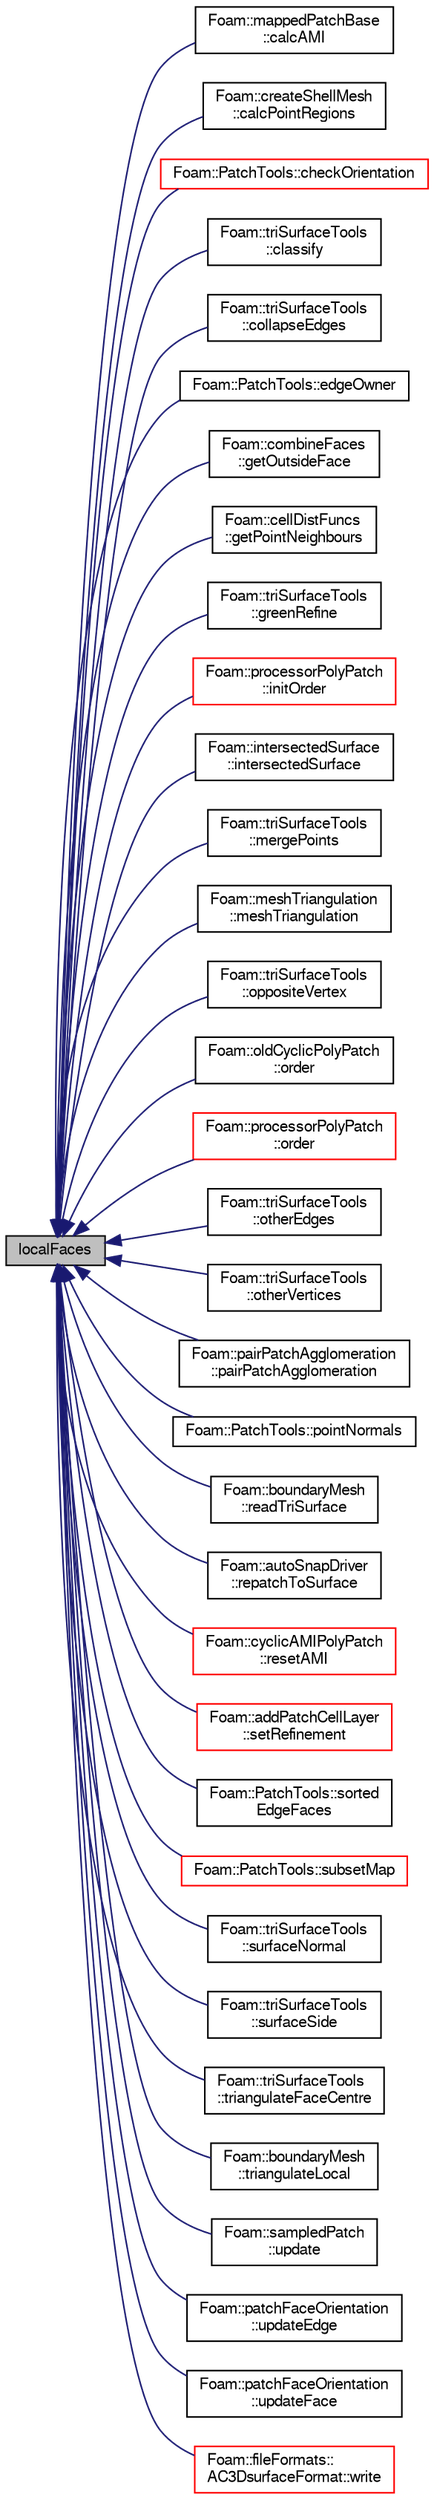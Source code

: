 digraph "localFaces"
{
  bgcolor="transparent";
  edge [fontname="FreeSans",fontsize="10",labelfontname="FreeSans",labelfontsize="10"];
  node [fontname="FreeSans",fontsize="10",shape=record];
  rankdir="LR";
  Node1 [label="localFaces",height=0.2,width=0.4,color="black", fillcolor="grey75", style="filled" fontcolor="black"];
  Node1 -> Node2 [dir="back",color="midnightblue",fontsize="10",style="solid",fontname="FreeSans"];
  Node2 [label="Foam::mappedPatchBase\l::calcAMI",height=0.2,width=0.4,color="black",URL="$a01381.html#afa9ee1ee09345abf9d30d18090559e42",tooltip="Calculate AMI interpolator. "];
  Node1 -> Node3 [dir="back",color="midnightblue",fontsize="10",style="solid",fontname="FreeSans"];
  Node3 [label="Foam::createShellMesh\l::calcPointRegions",height=0.2,width=0.4,color="black",URL="$a00414.html#abd09fd2558d9fc41e9a503ce2976fe5f",tooltip="Helper: calculate point regions. The point region is the. "];
  Node1 -> Node4 [dir="back",color="midnightblue",fontsize="10",style="solid",fontname="FreeSans"];
  Node4 [label="Foam::PatchTools::checkOrientation",height=0.2,width=0.4,color="red",URL="$a01761.html#a20f23e9ffe1102dccd75986b5435aef7",tooltip="Check for orientation issues. "];
  Node1 -> Node5 [dir="back",color="midnightblue",fontsize="10",style="solid",fontname="FreeSans"];
  Node5 [label="Foam::triSurfaceTools\l::classify",height=0.2,width=0.4,color="black",URL="$a02617.html#a6f0ceda49a3cd2fbd6ab9655fd370e03",tooltip="Test point on plane of triangle to see if on edge or point or inside. "];
  Node1 -> Node6 [dir="back",color="midnightblue",fontsize="10",style="solid",fontname="FreeSans"];
  Node6 [label="Foam::triSurfaceTools\l::collapseEdges",height=0.2,width=0.4,color="black",URL="$a02617.html#a5d5f37658655f0d947ff457a0d8f061c",tooltip="Create new triSurface by collapsing edges to specified. "];
  Node1 -> Node7 [dir="back",color="midnightblue",fontsize="10",style="solid",fontname="FreeSans"];
  Node7 [label="Foam::PatchTools::edgeOwner",height=0.2,width=0.4,color="black",URL="$a01761.html#ad485a4317976b8ac8e212a2013f7b5b4"];
  Node1 -> Node8 [dir="back",color="midnightblue",fontsize="10",style="solid",fontname="FreeSans"];
  Node8 [label="Foam::combineFaces\l::getOutsideFace",height=0.2,width=0.4,color="black",URL="$a00307.html#af695da5d6484dda0cf20307778b302f0",tooltip="Gets outside of patch as a face (in mesh point labels) "];
  Node1 -> Node9 [dir="back",color="midnightblue",fontsize="10",style="solid",fontname="FreeSans"];
  Node9 [label="Foam::cellDistFuncs\l::getPointNeighbours",height=0.2,width=0.4,color="black",URL="$a00199.html#aafabc2c0d34e3ffdee914c7b971cc76c",tooltip="Get faces sharing point with face on patch. "];
  Node1 -> Node10 [dir="back",color="midnightblue",fontsize="10",style="solid",fontname="FreeSans"];
  Node10 [label="Foam::triSurfaceTools\l::greenRefine",height=0.2,width=0.4,color="black",URL="$a02617.html#abfb8b3103f67e2652cfb672525ec5d43",tooltip="Refine edges by splitting to opposite vertex. "];
  Node1 -> Node11 [dir="back",color="midnightblue",fontsize="10",style="solid",fontname="FreeSans"];
  Node11 [label="Foam::processorPolyPatch\l::initOrder",height=0.2,width=0.4,color="red",URL="$a01938.html#aa56a1502e7574a1aa6661f68491bcb3c",tooltip="Initialize ordering for primitivePatch. Does not. "];
  Node1 -> Node12 [dir="back",color="midnightblue",fontsize="10",style="solid",fontname="FreeSans"];
  Node12 [label="Foam::intersectedSurface\l::intersectedSurface",height=0.2,width=0.4,color="black",URL="$a01128.html#a6e95ab0cf81f4521899580c0caaaf6e7",tooltip="Construct from surface and intersection. isFirstSurface is needed. "];
  Node1 -> Node13 [dir="back",color="midnightblue",fontsize="10",style="solid",fontname="FreeSans"];
  Node13 [label="Foam::triSurfaceTools\l::mergePoints",height=0.2,width=0.4,color="black",URL="$a02617.html#a44799249ec25a8721893cffeffcdec1f",tooltip="Merge points within distance. "];
  Node1 -> Node14 [dir="back",color="midnightblue",fontsize="10",style="solid",fontname="FreeSans"];
  Node14 [label="Foam::meshTriangulation\l::meshTriangulation",height=0.2,width=0.4,color="black",URL="$a01435.html#adc26bbba53e9c1d772cb4c2807351802",tooltip="Construct from selected mesh cell and region number to be used. "];
  Node1 -> Node15 [dir="back",color="midnightblue",fontsize="10",style="solid",fontname="FreeSans"];
  Node15 [label="Foam::triSurfaceTools\l::oppositeVertex",height=0.2,width=0.4,color="black",URL="$a02617.html#ad78556d7d01f6219bb13005e24171127",tooltip="Get vertex (local numbering) opposite edge. "];
  Node1 -> Node16 [dir="back",color="midnightblue",fontsize="10",style="solid",fontname="FreeSans"];
  Node16 [label="Foam::oldCyclicPolyPatch\l::order",height=0.2,width=0.4,color="black",URL="$a01656.html#a557fadfc4a0e74703deefb12da057df5",tooltip="Return new ordering for primitivePatch. "];
  Node1 -> Node17 [dir="back",color="midnightblue",fontsize="10",style="solid",fontname="FreeSans"];
  Node17 [label="Foam::processorPolyPatch\l::order",height=0.2,width=0.4,color="red",URL="$a01938.html#a557fadfc4a0e74703deefb12da057df5",tooltip="Return new ordering for primitivePatch. "];
  Node1 -> Node18 [dir="back",color="midnightblue",fontsize="10",style="solid",fontname="FreeSans"];
  Node18 [label="Foam::triSurfaceTools\l::otherEdges",height=0.2,width=0.4,color="black",URL="$a02617.html#a14072f92f44aace6299d016920273be5",tooltip="Get the two edges on faceI counterclockwise after edgeI. "];
  Node1 -> Node19 [dir="back",color="midnightblue",fontsize="10",style="solid",fontname="FreeSans"];
  Node19 [label="Foam::triSurfaceTools\l::otherVertices",height=0.2,width=0.4,color="black",URL="$a02617.html#a0a9cdecabb24a4d8fbed5a06696187da",tooltip="Get the two vertices (local numbering) on faceI counterclockwise. "];
  Node1 -> Node20 [dir="back",color="midnightblue",fontsize="10",style="solid",fontname="FreeSans"];
  Node20 [label="Foam::pairPatchAgglomeration\l::pairPatchAgglomeration",height=0.2,width=0.4,color="black",URL="$a01715.html#a8d94302d3592c1f0a629d9f43f6e688e",tooltip="Construct given mesh and controls. "];
  Node1 -> Node21 [dir="back",color="midnightblue",fontsize="10",style="solid",fontname="FreeSans"];
  Node21 [label="Foam::PatchTools::pointNormals",height=0.2,width=0.4,color="black",URL="$a01761.html#ab60186b13b96788288ecfa924a6950d2"];
  Node1 -> Node22 [dir="back",color="midnightblue",fontsize="10",style="solid",fontname="FreeSans"];
  Node22 [label="Foam::boundaryMesh\l::readTriSurface",height=0.2,width=0.4,color="black",URL="$a00142.html#a2ee25ae613c57256a825ff088edc0839",tooltip="Read from triSurface. "];
  Node1 -> Node23 [dir="back",color="midnightblue",fontsize="10",style="solid",fontname="FreeSans"];
  Node23 [label="Foam::autoSnapDriver\l::repatchToSurface",height=0.2,width=0.4,color="black",URL="$a00079.html#abf0c9c836463b6164ef331dce238b2fa",tooltip="Repatch faces according to surface nearest the face centre. "];
  Node1 -> Node24 [dir="back",color="midnightblue",fontsize="10",style="solid",fontname="FreeSans"];
  Node24 [label="Foam::cyclicAMIPolyPatch\l::resetAMI",height=0.2,width=0.4,color="red",URL="$a00453.html#ac378774325ececbf6413adfeeaa2a68f",tooltip="Reset the AMI interpolator. "];
  Node1 -> Node25 [dir="back",color="midnightblue",fontsize="10",style="solid",fontname="FreeSans"];
  Node25 [label="Foam::addPatchCellLayer\l::setRefinement",height=0.2,width=0.4,color="red",URL="$a00025.html#a9488cb0518f21b76444c508cc9658d64",tooltip="Play commands into polyTopoChange to create layers on top. "];
  Node1 -> Node26 [dir="back",color="midnightblue",fontsize="10",style="solid",fontname="FreeSans"];
  Node26 [label="Foam::PatchTools::sorted\lEdgeFaces",height=0.2,width=0.4,color="black",URL="$a01761.html#a6f45385fbdbafd55b359508624f4e84f"];
  Node1 -> Node27 [dir="back",color="midnightblue",fontsize="10",style="solid",fontname="FreeSans"];
  Node27 [label="Foam::PatchTools::subsetMap",height=0.2,width=0.4,color="red",URL="$a01761.html#a373cb19a7bfde8d155b317980839cf72",tooltip="Determine the mapping for a sub-patch. "];
  Node1 -> Node28 [dir="back",color="midnightblue",fontsize="10",style="solid",fontname="FreeSans"];
  Node28 [label="Foam::triSurfaceTools\l::surfaceNormal",height=0.2,width=0.4,color="black",URL="$a02617.html#a5a2f59dd14e51dca5fcbadd65696f1df",tooltip="Triangle (unit) normal. If nearest point to triangle on edge use. "];
  Node1 -> Node29 [dir="back",color="midnightblue",fontsize="10",style="solid",fontname="FreeSans"];
  Node29 [label="Foam::triSurfaceTools\l::surfaceSide",height=0.2,width=0.4,color="black",URL="$a02617.html#ac13accde68c814912f86ae34aacbb439",tooltip="Given nearest point (to sample) on surface determines which side. "];
  Node1 -> Node30 [dir="back",color="midnightblue",fontsize="10",style="solid",fontname="FreeSans"];
  Node30 [label="Foam::triSurfaceTools\l::triangulateFaceCentre",height=0.2,width=0.4,color="black",URL="$a02617.html#abf2be73c84828e0d5db6921bf8b57353",tooltip="Face-centre triangulation of (selected patches of) boundaryMesh. "];
  Node1 -> Node31 [dir="back",color="midnightblue",fontsize="10",style="solid",fontname="FreeSans"];
  Node31 [label="Foam::boundaryMesh\l::triangulateLocal",height=0.2,width=0.4,color="black",URL="$a00142.html#a225ee022161c9169e8058dece519bbcf",tooltip="Same as triangulate but in local vertex numbering. "];
  Node1 -> Node32 [dir="back",color="midnightblue",fontsize="10",style="solid",fontname="FreeSans"];
  Node32 [label="Foam::sampledPatch\l::update",height=0.2,width=0.4,color="black",URL="$a02165.html#aa2aac016e2bf7b5bd2b271786c2791aa",tooltip="Update the surface as required. "];
  Node1 -> Node33 [dir="back",color="midnightblue",fontsize="10",style="solid",fontname="FreeSans"];
  Node33 [label="Foam::patchFaceOrientation\l::updateEdge",height=0.2,width=0.4,color="black",URL="$a01745.html#a4f9ce8004e6fea55b1c2dce3c3c6e6ab",tooltip="Influence of face on edge. "];
  Node1 -> Node34 [dir="back",color="midnightblue",fontsize="10",style="solid",fontname="FreeSans"];
  Node34 [label="Foam::patchFaceOrientation\l::updateFace",height=0.2,width=0.4,color="black",URL="$a01745.html#a1e306814f69f522bb05cc93f2b510a14",tooltip="Influence of edge on face. "];
  Node1 -> Node35 [dir="back",color="midnightblue",fontsize="10",style="solid",fontname="FreeSans"];
  Node35 [label="Foam::fileFormats::\lAC3DsurfaceFormat::write",height=0.2,width=0.4,color="red",URL="$a00014.html#a2a1e1394d9dd8932b738248c123a267f",tooltip="Write surface mesh components by proxy. "];
}
